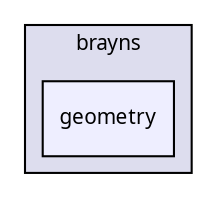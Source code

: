 digraph "geometry" {
  compound=true
  node [ fontsize="10", fontname="Sans"];
  edge [ labelfontsize="10", labelfontname="Sans"];
  subgraph clusterdir_03632e602207a0b43aa5488f1a38b51e {
    graph [ bgcolor="#ddddee", pencolor="black", label="brayns" fontname="Sans", fontsize="10", URL="dir_03632e602207a0b43aa5488f1a38b51e.html"]
  dir_a04395f056451b373701f7179c2b131d [shape=box, label="geometry", style="filled", fillcolor="#eeeeff", pencolor="black", URL="dir_a04395f056451b373701f7179c2b131d.html"];
  }
}
